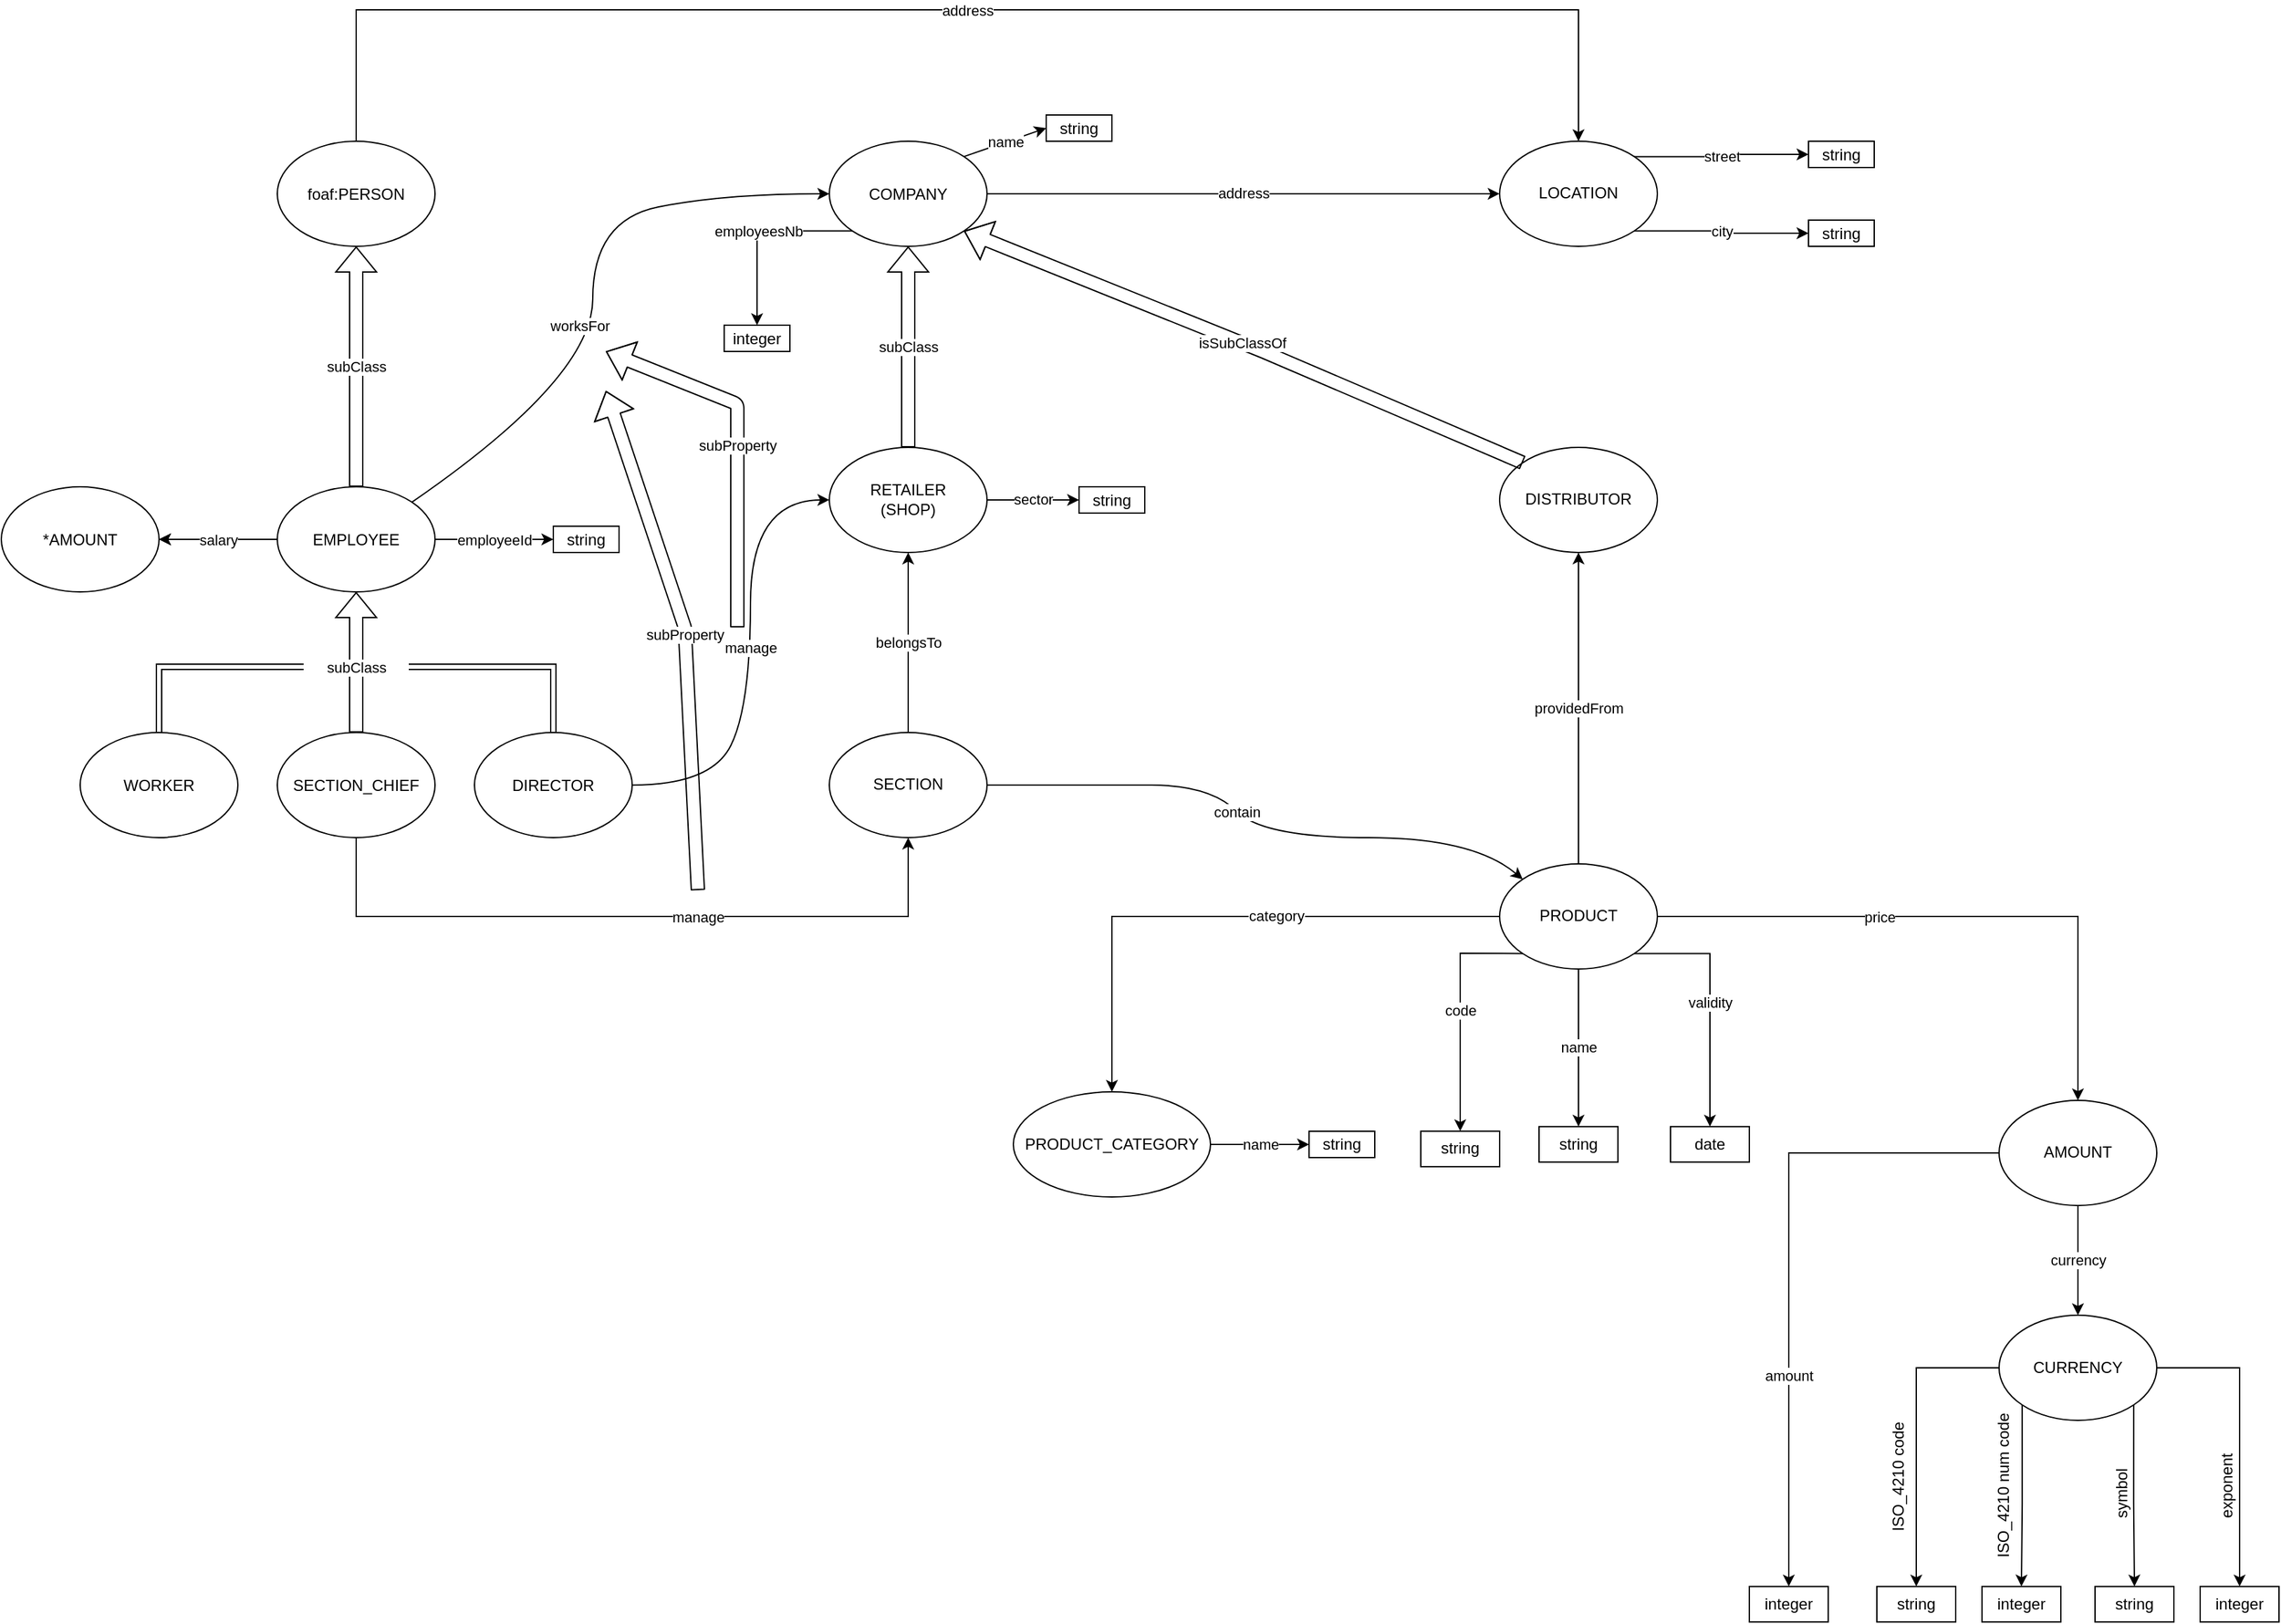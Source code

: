 <mxfile version="12.1.3" type="device" pages="1"><diagram id="4mFEf-nqtAmhGqppDOy1" name="Page-1"><mxGraphModel dx="11671" dy="3743" grid="1" gridSize="10" guides="1" tooltips="1" connect="1" arrows="1" fold="1" page="1" pageScale="1" pageWidth="3300" pageHeight="4681" math="0" shadow="0"><root><mxCell id="0"/><mxCell id="1" parent="0"/><mxCell id="S2P612OHjy_wOr1wobDV-154" value="name" style="edgeStyle=orthogonalEdgeStyle;rounded=0;orthogonalLoop=1;jettySize=auto;html=1;exitX=1;exitY=0.5;exitDx=0;exitDy=0;entryX=0;entryY=0.5;entryDx=0;entryDy=0;" parent="1" source="S2P612OHjy_wOr1wobDV-1" target="S2P612OHjy_wOr1wobDV-153" edge="1"><mxGeometry relative="1" as="geometry"/></mxCell><mxCell id="S2P612OHjy_wOr1wobDV-1" value="PRODUCT_CATEGORY" style="ellipse;whiteSpace=wrap;html=1;" parent="1" vertex="1"><mxGeometry x="-1720" y="1301" width="150" height="80" as="geometry"/></mxCell><mxCell id="S2P612OHjy_wOr1wobDV-80" value="price" style="edgeStyle=orthogonalEdgeStyle;rounded=0;orthogonalLoop=1;jettySize=auto;html=1;entryX=0.5;entryY=0;entryDx=0;entryDy=0;" parent="1" source="S2P612OHjy_wOr1wobDV-53" target="S2P612OHjy_wOr1wobDV-54" edge="1"><mxGeometry x="-0.26" relative="1" as="geometry"><mxPoint x="-1" as="offset"/></mxGeometry></mxCell><mxCell id="S2P612OHjy_wOr1wobDV-83" value="category" style="edgeStyle=orthogonalEdgeStyle;rounded=0;orthogonalLoop=1;jettySize=auto;html=1;exitX=0;exitY=0.5;exitDx=0;exitDy=0;" parent="1" source="S2P612OHjy_wOr1wobDV-53" target="S2P612OHjy_wOr1wobDV-1" edge="1"><mxGeometry x="-0.207" relative="1" as="geometry"><mxPoint as="offset"/></mxGeometry></mxCell><mxCell id="S2P612OHjy_wOr1wobDV-88" value="name" style="edgeStyle=orthogonalEdgeStyle;rounded=0;orthogonalLoop=1;jettySize=auto;html=1;exitX=0.5;exitY=1;exitDx=0;exitDy=0;entryX=0.5;entryY=0;entryDx=0;entryDy=0;" parent="1" source="S2P612OHjy_wOr1wobDV-53" target="S2P612OHjy_wOr1wobDV-85" edge="1"><mxGeometry relative="1" as="geometry"/></mxCell><mxCell id="S2P612OHjy_wOr1wobDV-118" value="providedFrom" style="edgeStyle=orthogonalEdgeStyle;rounded=0;orthogonalLoop=1;jettySize=auto;html=1;exitX=0.5;exitY=0;exitDx=0;exitDy=0;entryX=0.5;entryY=1;entryDx=0;entryDy=0;" parent="1" source="S2P612OHjy_wOr1wobDV-53" target="S2P612OHjy_wOr1wobDV-117" edge="1"><mxGeometry relative="1" as="geometry"/></mxCell><mxCell id="S2P612OHjy_wOr1wobDV-188" value="validity" style="edgeStyle=orthogonalEdgeStyle;rounded=0;orthogonalLoop=1;jettySize=auto;html=1;exitX=1;exitY=1;exitDx=0;exitDy=0;entryX=0.5;entryY=0;entryDx=0;entryDy=0;" parent="1" source="S2P612OHjy_wOr1wobDV-53" target="S2P612OHjy_wOr1wobDV-187" edge="1"><mxGeometry relative="1" as="geometry"/></mxCell><mxCell id="S2P612OHjy_wOr1wobDV-203" value="code" style="edgeStyle=none;rounded=0;orthogonalLoop=1;jettySize=auto;html=1;exitX=0;exitY=1;exitDx=0;exitDy=0;entryX=0.5;entryY=0;entryDx=0;entryDy=0;shadow=0;" parent="1" source="S2P612OHjy_wOr1wobDV-53" target="S2P612OHjy_wOr1wobDV-202" edge="1"><mxGeometry relative="1" as="geometry"><Array as="points"><mxPoint x="-1380" y="1195.5"/></Array></mxGeometry></mxCell><mxCell id="S2P612OHjy_wOr1wobDV-53" value="PRODUCT" style="ellipse;whiteSpace=wrap;html=1;" parent="1" vertex="1"><mxGeometry x="-1350" y="1127.487" width="120" height="80" as="geometry"/></mxCell><mxCell id="S2P612OHjy_wOr1wobDV-73" value="amount" style="edgeStyle=orthogonalEdgeStyle;rounded=0;orthogonalLoop=1;jettySize=auto;html=1;exitX=0;exitY=0.5;exitDx=0;exitDy=0;entryX=0.5;entryY=0;entryDx=0;entryDy=0;" parent="1" source="S2P612OHjy_wOr1wobDV-54" target="S2P612OHjy_wOr1wobDV-72" edge="1"><mxGeometry x="0.347" relative="1" as="geometry"><mxPoint as="offset"/></mxGeometry></mxCell><mxCell id="S2P612OHjy_wOr1wobDV-78" value="currency" style="edgeStyle=orthogonalEdgeStyle;rounded=0;orthogonalLoop=1;jettySize=auto;html=1;exitX=0.5;exitY=1;exitDx=0;exitDy=0;entryX=0.5;entryY=0;entryDx=0;entryDy=0;" parent="1" source="S2P612OHjy_wOr1wobDV-54" target="S2P612OHjy_wOr1wobDV-57" edge="1"><mxGeometry relative="1" as="geometry"/></mxCell><mxCell id="S2P612OHjy_wOr1wobDV-54" value="AMOUNT" style="ellipse;whiteSpace=wrap;html=1;" parent="1" vertex="1"><mxGeometry x="-970" y="1307.487" width="120" height="80" as="geometry"/></mxCell><mxCell id="S2P612OHjy_wOr1wobDV-65" style="edgeStyle=orthogonalEdgeStyle;rounded=0;orthogonalLoop=1;jettySize=auto;html=1;exitX=0;exitY=0.5;exitDx=0;exitDy=0;entryX=0.5;entryY=0;entryDx=0;entryDy=0;" parent="1" source="S2P612OHjy_wOr1wobDV-57" target="S2P612OHjy_wOr1wobDV-60" edge="1"><mxGeometry relative="1" as="geometry"/></mxCell><mxCell id="S2P612OHjy_wOr1wobDV-67" style="edgeStyle=orthogonalEdgeStyle;rounded=0;orthogonalLoop=1;jettySize=auto;html=1;exitX=1;exitY=0.5;exitDx=0;exitDy=0;entryX=0.5;entryY=0;entryDx=0;entryDy=0;" parent="1" source="S2P612OHjy_wOr1wobDV-57" target="S2P612OHjy_wOr1wobDV-64" edge="1"><mxGeometry relative="1" as="geometry"/></mxCell><mxCell id="S2P612OHjy_wOr1wobDV-75" style="edgeStyle=orthogonalEdgeStyle;rounded=0;orthogonalLoop=1;jettySize=auto;html=1;exitX=0;exitY=1;exitDx=0;exitDy=0;entryX=0.5;entryY=0;entryDx=0;entryDy=0;" parent="1" source="S2P612OHjy_wOr1wobDV-57" target="S2P612OHjy_wOr1wobDV-61" edge="1"><mxGeometry relative="1" as="geometry"/></mxCell><mxCell id="S2P612OHjy_wOr1wobDV-76" style="edgeStyle=orthogonalEdgeStyle;rounded=0;orthogonalLoop=1;jettySize=auto;html=1;exitX=1;exitY=1;exitDx=0;exitDy=0;entryX=0.5;entryY=0;entryDx=0;entryDy=0;" parent="1" source="S2P612OHjy_wOr1wobDV-57" target="S2P612OHjy_wOr1wobDV-74" edge="1"><mxGeometry relative="1" as="geometry"/></mxCell><mxCell id="S2P612OHjy_wOr1wobDV-57" value="CURRENCY" style="ellipse;whiteSpace=wrap;html=1;" parent="1" vertex="1"><mxGeometry x="-970" y="1470.987" width="120" height="80" as="geometry"/></mxCell><mxCell id="S2P612OHjy_wOr1wobDV-60" value="string" style="rounded=0;whiteSpace=wrap;html=1;" parent="1" vertex="1"><mxGeometry x="-1063" y="1677.429" width="60" height="27" as="geometry"/></mxCell><mxCell id="S2P612OHjy_wOr1wobDV-61" value="integer" style="rounded=0;whiteSpace=wrap;html=1;" parent="1" vertex="1"><mxGeometry x="-983" y="1677.429" width="60" height="27" as="geometry"/></mxCell><mxCell id="S2P612OHjy_wOr1wobDV-64" value="integer" style="rounded=0;whiteSpace=wrap;html=1;" parent="1" vertex="1"><mxGeometry x="-817" y="1677.429" width="60" height="27" as="geometry"/></mxCell><mxCell id="S2P612OHjy_wOr1wobDV-69" value="ISO_4210 code" style="text;html=1;rotation=-90;" parent="1" vertex="1"><mxGeometry x="-1100" y="1567.429" width="110" height="30" as="geometry"/></mxCell><mxCell id="S2P612OHjy_wOr1wobDV-70" value="ISO_4210 num code" style="text;html=1;rotation=-90;" parent="1" vertex="1"><mxGeometry x="-1020" y="1587.429" width="110" height="30" as="geometry"/></mxCell><mxCell id="S2P612OHjy_wOr1wobDV-71" value="symbol" style="text;html=1;rotation=-90;" parent="1" vertex="1"><mxGeometry x="-900" y="1587.429" width="50" height="30" as="geometry"/></mxCell><mxCell id="S2P612OHjy_wOr1wobDV-72" value="integer" style="rounded=0;whiteSpace=wrap;html=1;" parent="1" vertex="1"><mxGeometry x="-1160" y="1677.429" width="60" height="27" as="geometry"/></mxCell><mxCell id="S2P612OHjy_wOr1wobDV-74" value="string" style="rounded=0;whiteSpace=wrap;html=1;" parent="1" vertex="1"><mxGeometry x="-897" y="1677.429" width="60" height="27" as="geometry"/></mxCell><mxCell id="S2P612OHjy_wOr1wobDV-77" value="exponent" style="text;html=1;rotation=-90;" parent="1" vertex="1"><mxGeometry x="-820" y="1587.429" width="50" height="30" as="geometry"/></mxCell><mxCell id="S2P612OHjy_wOr1wobDV-85" value="string" style="rounded=0;whiteSpace=wrap;html=1;" parent="1" vertex="1"><mxGeometry x="-1320" y="1327.429" width="60" height="27" as="geometry"/></mxCell><mxCell id="S2P612OHjy_wOr1wobDV-162" value="subClass" style="edgeStyle=orthogonalEdgeStyle;rounded=0;orthogonalLoop=1;jettySize=auto;html=1;exitX=0.5;exitY=0;exitDx=0;exitDy=0;entryX=0.5;entryY=1;entryDx=0;entryDy=0;shape=flexArrow;" parent="1" source="S2P612OHjy_wOr1wobDV-89" target="S2P612OHjy_wOr1wobDV-160" edge="1"><mxGeometry relative="1" as="geometry"/></mxCell><mxCell id="S2P612OHjy_wOr1wobDV-183" value="sector" style="edgeStyle=orthogonalEdgeStyle;rounded=0;orthogonalLoop=1;jettySize=auto;html=1;exitX=1;exitY=0.5;exitDx=0;exitDy=0;entryX=0;entryY=0.5;entryDx=0;entryDy=0;" parent="1" source="S2P612OHjy_wOr1wobDV-89" target="S2P612OHjy_wOr1wobDV-182" edge="1"><mxGeometry relative="1" as="geometry"/></mxCell><mxCell id="S2P612OHjy_wOr1wobDV-89" value="RETAILER&lt;br&gt;(SHOP)" style="ellipse;whiteSpace=wrap;html=1;" parent="1" vertex="1"><mxGeometry x="-1860" y="810.487" width="120" height="80" as="geometry"/></mxCell><mxCell id="S2P612OHjy_wOr1wobDV-99" value="street" style="edgeStyle=orthogonalEdgeStyle;rounded=0;orthogonalLoop=1;jettySize=auto;html=1;exitX=1;exitY=0;exitDx=0;exitDy=0;entryX=0;entryY=0.5;entryDx=0;entryDy=0;" parent="1" source="S2P612OHjy_wOr1wobDV-101" target="S2P612OHjy_wOr1wobDV-102" edge="1"><mxGeometry relative="1" as="geometry"/></mxCell><mxCell id="S2P612OHjy_wOr1wobDV-100" value="city" style="edgeStyle=orthogonalEdgeStyle;rounded=0;orthogonalLoop=1;jettySize=auto;html=1;exitX=1;exitY=1;exitDx=0;exitDy=0;entryX=0;entryY=0.5;entryDx=0;entryDy=0;" parent="1" source="S2P612OHjy_wOr1wobDV-101" target="S2P612OHjy_wOr1wobDV-103" edge="1"><mxGeometry relative="1" as="geometry"/></mxCell><mxCell id="S2P612OHjy_wOr1wobDV-101" value="LOCATION" style="ellipse;whiteSpace=wrap;html=1;" parent="1" vertex="1"><mxGeometry x="-1350" y="577.487" width="120" height="80" as="geometry"/></mxCell><mxCell id="S2P612OHjy_wOr1wobDV-102" value="string" style="rounded=0;whiteSpace=wrap;html=1;" parent="1" vertex="1"><mxGeometry x="-1115" y="577.5" width="50" height="20" as="geometry"/></mxCell><mxCell id="S2P612OHjy_wOr1wobDV-103" value="string" style="rounded=0;whiteSpace=wrap;html=1;" parent="1" vertex="1"><mxGeometry x="-1115" y="637.5" width="50" height="20" as="geometry"/></mxCell><mxCell id="S2P612OHjy_wOr1wobDV-132" value="belongsTo" style="edgeStyle=orthogonalEdgeStyle;rounded=0;orthogonalLoop=1;jettySize=auto;html=1;exitX=0.5;exitY=0;exitDx=0;exitDy=0;entryX=0.5;entryY=1;entryDx=0;entryDy=0;" parent="1" source="S2P612OHjy_wOr1wobDV-105" target="S2P612OHjy_wOr1wobDV-89" edge="1"><mxGeometry relative="1" as="geometry"/></mxCell><mxCell id="S2P612OHjy_wOr1wobDV-105" value="SECTION" style="ellipse;whiteSpace=wrap;html=1;" parent="1" vertex="1"><mxGeometry x="-1860" y="1027.487" width="120" height="80" as="geometry"/></mxCell><mxCell id="S2P612OHjy_wOr1wobDV-114" value="employeeId" style="edgeStyle=orthogonalEdgeStyle;rounded=0;orthogonalLoop=1;jettySize=auto;html=1;exitX=1;exitY=0.5;exitDx=0;exitDy=0;entryX=0;entryY=0.5;entryDx=0;entryDy=0;" parent="1" source="S2P612OHjy_wOr1wobDV-107" target="S2P612OHjy_wOr1wobDV-113" edge="1"><mxGeometry relative="1" as="geometry"/></mxCell><mxCell id="S2P612OHjy_wOr1wobDV-174" value="" style="edgeStyle=orthogonalEdgeStyle;rounded=0;orthogonalLoop=1;jettySize=auto;html=1;" parent="1" source="S2P612OHjy_wOr1wobDV-107" target="S2P612OHjy_wOr1wobDV-173" edge="1"><mxGeometry relative="1" as="geometry"/></mxCell><mxCell id="S2P612OHjy_wOr1wobDV-175" value="salary" style="edgeStyle=orthogonalEdgeStyle;rounded=0;orthogonalLoop=1;jettySize=auto;html=1;" parent="1" source="S2P612OHjy_wOr1wobDV-107" target="S2P612OHjy_wOr1wobDV-173" edge="1"><mxGeometry relative="1" as="geometry"/></mxCell><mxCell id="S2P612OHjy_wOr1wobDV-197" value="subClass" style="edgeStyle=none;rounded=0;orthogonalLoop=1;jettySize=auto;html=1;exitX=0.5;exitY=0;exitDx=0;exitDy=0;entryX=0.5;entryY=1;entryDx=0;entryDy=0;shadow=0;shape=flexArrow;" parent="1" source="S2P612OHjy_wOr1wobDV-107" target="S2P612OHjy_wOr1wobDV-108" edge="1"><mxGeometry relative="1" as="geometry"/></mxCell><mxCell id="S2P612OHjy_wOr1wobDV-107" value="EMPLOYEE" style="ellipse;whiteSpace=wrap;html=1;" parent="1" vertex="1"><mxGeometry x="-2280" y="840.5" width="120" height="80" as="geometry"/></mxCell><mxCell id="S2P612OHjy_wOr1wobDV-173" value="*AMOUNT" style="ellipse;whiteSpace=wrap;html=1;" parent="1" vertex="1"><mxGeometry x="-2490" y="840.5" width="120" height="80" as="geometry"/></mxCell><mxCell id="S2P612OHjy_wOr1wobDV-179" value="address" style="edgeStyle=orthogonalEdgeStyle;rounded=0;orthogonalLoop=1;jettySize=auto;html=1;exitX=0.5;exitY=0;exitDx=0;exitDy=0;entryX=0.5;entryY=0;entryDx=0;entryDy=0;" parent="1" source="S2P612OHjy_wOr1wobDV-108" target="S2P612OHjy_wOr1wobDV-101" edge="1"><mxGeometry relative="1" as="geometry"><mxPoint x="-1380.0" y="567.5" as="targetPoint"/><Array as="points"><mxPoint x="-2220" y="477.5"/><mxPoint x="-1290" y="477.5"/></Array></mxGeometry></mxCell><mxCell id="S2P612OHjy_wOr1wobDV-108" value="foaf:PERSON" style="ellipse;whiteSpace=wrap;html=1;" parent="1" vertex="1"><mxGeometry x="-2280" y="577.5" width="120" height="80" as="geometry"/></mxCell><mxCell id="S2P612OHjy_wOr1wobDV-113" value="string" style="rounded=0;whiteSpace=wrap;html=1;" parent="1" vertex="1"><mxGeometry x="-2070" y="870.5" width="50" height="20" as="geometry"/></mxCell><mxCell id="S2P612OHjy_wOr1wobDV-117" value="DISTRIBUTOR" style="ellipse;whiteSpace=wrap;html=1;" parent="1" vertex="1"><mxGeometry x="-1350" y="810.441" width="120" height="80" as="geometry"/></mxCell><mxCell id="S2P612OHjy_wOr1wobDV-199" style="edgeStyle=none;shape=link;rounded=0;orthogonalLoop=1;jettySize=auto;html=1;exitX=0.5;exitY=0;exitDx=0;exitDy=0;shadow=0;" parent="1" source="S2P612OHjy_wOr1wobDV-121" edge="1"><mxGeometry relative="1" as="geometry"><mxPoint x="-2180" y="977.5" as="targetPoint"/><Array as="points"><mxPoint x="-2070" y="977.5"/></Array></mxGeometry></mxCell><mxCell id="S2P612OHjy_wOr1wobDV-121" value="DIRECTOR" style="ellipse;whiteSpace=wrap;html=1;" parent="1" vertex="1"><mxGeometry x="-2130" y="1027.5" width="120" height="80" as="geometry"/></mxCell><mxCell id="S2P612OHjy_wOr1wobDV-130" value="subClass" style="edgeStyle=orthogonalEdgeStyle;rounded=0;orthogonalLoop=1;jettySize=auto;html=1;exitX=0.5;exitY=0;exitDx=0;exitDy=0;entryX=0.5;entryY=1;entryDx=0;entryDy=0;shape=flexArrow;" parent="1" source="S2P612OHjy_wOr1wobDV-122" target="S2P612OHjy_wOr1wobDV-107" edge="1"><mxGeometry x="-0.075" relative="1" as="geometry"><mxPoint as="offset"/></mxGeometry></mxCell><mxCell id="S2P612OHjy_wOr1wobDV-176" value="manage" style="edgeStyle=orthogonalEdgeStyle;rounded=0;orthogonalLoop=1;jettySize=auto;html=1;exitX=0.5;exitY=1;exitDx=0;exitDy=0;entryX=0.5;entryY=1;entryDx=0;entryDy=0;" parent="1" source="S2P612OHjy_wOr1wobDV-122" target="S2P612OHjy_wOr1wobDV-105" edge="1"><mxGeometry x="0.184" relative="1" as="geometry"><Array as="points"><mxPoint x="-2220" y="1167.5"/><mxPoint x="-1800" y="1167.5"/></Array><mxPoint as="offset"/></mxGeometry></mxCell><mxCell id="S2P612OHjy_wOr1wobDV-122" value="SECTION_CHIEF" style="ellipse;whiteSpace=wrap;html=1;" parent="1" vertex="1"><mxGeometry x="-2280" y="1027.5" width="120" height="80" as="geometry"/></mxCell><mxCell id="S2P612OHjy_wOr1wobDV-198" style="edgeStyle=none;shape=link;rounded=0;orthogonalLoop=1;jettySize=auto;html=1;exitX=0.5;exitY=0;exitDx=0;exitDy=0;shadow=0;" parent="1" source="S2P612OHjy_wOr1wobDV-123" edge="1"><mxGeometry relative="1" as="geometry"><mxPoint x="-2260" y="977.5" as="targetPoint"/><Array as="points"><mxPoint x="-2370" y="977.5"/></Array></mxGeometry></mxCell><mxCell id="S2P612OHjy_wOr1wobDV-123" value="WORKER" style="ellipse;whiteSpace=wrap;html=1;" parent="1" vertex="1"><mxGeometry x="-2430" y="1027.5" width="120" height="80" as="geometry"/></mxCell><mxCell id="S2P612OHjy_wOr1wobDV-126" value="contain" style="curved=1;endArrow=classic;html=1;entryX=0;entryY=0;entryDx=0;entryDy=0;exitX=1;exitY=0.5;exitDx=0;exitDy=0;" parent="1" source="S2P612OHjy_wOr1wobDV-105" target="S2P612OHjy_wOr1wobDV-53" edge="1"><mxGeometry x="-0.09" width="50" height="50" relative="1" as="geometry"><mxPoint x="-1870" y="1087.5" as="sourcePoint"/><mxPoint x="-1380" y="1137.5" as="targetPoint"/><Array as="points"><mxPoint x="-1660" y="1067.5"/><mxPoint x="-1570" y="1067.5"/><mxPoint x="-1530" y="1107.5"/><mxPoint x="-1370" y="1107.5"/></Array><mxPoint as="offset"/></mxGeometry></mxCell><mxCell id="S2P612OHjy_wOr1wobDV-153" value="string" style="rounded=0;whiteSpace=wrap;html=1;" parent="1" vertex="1"><mxGeometry x="-1495" y="1331" width="50" height="20" as="geometry"/></mxCell><mxCell id="S2P612OHjy_wOr1wobDV-163" value="address" style="edgeStyle=orthogonalEdgeStyle;rounded=0;orthogonalLoop=1;jettySize=auto;html=1;exitX=1;exitY=0.5;exitDx=0;exitDy=0;entryX=0;entryY=0.5;entryDx=0;entryDy=0;" parent="1" source="S2P612OHjy_wOr1wobDV-160" target="S2P612OHjy_wOr1wobDV-101" edge="1"><mxGeometry relative="1" as="geometry"/></mxCell><mxCell id="S2P612OHjy_wOr1wobDV-186" value="employeesNb" style="edgeStyle=orthogonalEdgeStyle;rounded=0;orthogonalLoop=1;jettySize=auto;html=1;exitX=0;exitY=1;exitDx=0;exitDy=0;entryX=0.5;entryY=0;entryDx=0;entryDy=0;" parent="1" source="S2P612OHjy_wOr1wobDV-160" target="S2P612OHjy_wOr1wobDV-185" edge="1"><mxGeometry relative="1" as="geometry"/></mxCell><mxCell id="S2P612OHjy_wOr1wobDV-495" value="name" style="edgeStyle=none;rounded=0;orthogonalLoop=1;jettySize=auto;html=1;exitX=1;exitY=0;exitDx=0;exitDy=0;shadow=0;entryX=0;entryY=0.5;entryDx=0;entryDy=0;" parent="1" source="S2P612OHjy_wOr1wobDV-160" target="S2P612OHjy_wOr1wobDV-496" edge="1"><mxGeometry relative="1" as="geometry"><mxPoint x="-1700" y="567.5" as="targetPoint"/></mxGeometry></mxCell><mxCell id="S2P612OHjy_wOr1wobDV-160" value="COMPANY" style="ellipse;whiteSpace=wrap;html=1;" parent="1" vertex="1"><mxGeometry x="-1860" y="577.5" width="120" height="80" as="geometry"/></mxCell><mxCell id="S2P612OHjy_wOr1wobDV-166" value="isSubClassOf" style="curved=1;endArrow=classic;html=1;entryX=1;entryY=1;entryDx=0;entryDy=0;exitX=0;exitY=0;exitDx=0;exitDy=0;shape=flexArrow;" parent="1" source="S2P612OHjy_wOr1wobDV-117" target="S2P612OHjy_wOr1wobDV-160" edge="1"><mxGeometry x="0.011" width="50" height="50" relative="1" as="geometry"><mxPoint x="-1660" y="895.426" as="sourcePoint"/><mxPoint x="-1610" y="845.426" as="targetPoint"/><Array as="points"><mxPoint x="-1530" y="737.5"/></Array><mxPoint as="offset"/></mxGeometry></mxCell><mxCell id="S2P612OHjy_wOr1wobDV-167" value="worksFor" style="curved=1;endArrow=classic;html=1;entryX=0;entryY=0.5;entryDx=0;entryDy=0;exitX=1;exitY=0;exitDx=0;exitDy=0;" parent="1" source="S2P612OHjy_wOr1wobDV-107" target="S2P612OHjy_wOr1wobDV-160" edge="1"><mxGeometry x="-0.117" y="10" width="50" height="50" relative="1" as="geometry"><mxPoint x="-2050" y="687.5" as="sourcePoint"/><mxPoint x="-2000" y="637.5" as="targetPoint"/><Array as="points"><mxPoint x="-2040" y="757.5"/><mxPoint x="-2040" y="637.5"/><mxPoint x="-1940" y="617.5"/></Array><mxPoint as="offset"/></mxGeometry></mxCell><mxCell id="S2P612OHjy_wOr1wobDV-178" value="manage" style="curved=1;endArrow=classic;html=1;entryX=0;entryY=0.5;entryDx=0;entryDy=0;exitX=1;exitY=0.5;exitDx=0;exitDy=0;" parent="1" source="S2P612OHjy_wOr1wobDV-121" target="S2P612OHjy_wOr1wobDV-89" edge="1"><mxGeometry width="50" height="50" relative="1" as="geometry"><mxPoint x="-1960" y="987.5" as="sourcePoint"/><mxPoint x="-1910" y="937.5" as="targetPoint"/><Array as="points"><mxPoint x="-1950" y="1067.5"/><mxPoint x="-1920" y="1007.5"/><mxPoint x="-1920" y="850.5"/></Array></mxGeometry></mxCell><mxCell id="S2P612OHjy_wOr1wobDV-182" value="string" style="rounded=0;whiteSpace=wrap;html=1;" parent="1" vertex="1"><mxGeometry x="-1670" y="840.5" width="50" height="20" as="geometry"/></mxCell><mxCell id="S2P612OHjy_wOr1wobDV-185" value="integer" style="rounded=0;whiteSpace=wrap;html=1;" parent="1" vertex="1"><mxGeometry x="-1940" y="717.5" width="50" height="20" as="geometry"/></mxCell><mxCell id="S2P612OHjy_wOr1wobDV-187" value="date" style="rounded=0;whiteSpace=wrap;html=1;" parent="1" vertex="1"><mxGeometry x="-1220" y="1327.429" width="60" height="27" as="geometry"/></mxCell><mxCell id="S2P612OHjy_wOr1wobDV-200" value="subProperty" style="endArrow=classic;html=1;shadow=0;shape=flexArrow;" parent="1" edge="1"><mxGeometry width="50" height="50" relative="1" as="geometry"><mxPoint x="-1930" y="947.5" as="sourcePoint"/><mxPoint x="-2030" y="737.5" as="targetPoint"/><Array as="points"><mxPoint x="-1930" y="777.5"/></Array></mxGeometry></mxCell><mxCell id="S2P612OHjy_wOr1wobDV-201" value="subProperty" style="endArrow=classic;html=1;shadow=0;shape=flexArrow;" parent="1" edge="1"><mxGeometry width="50" height="50" relative="1" as="geometry"><mxPoint x="-1960.0" y="1147.5" as="sourcePoint"/><mxPoint x="-2030" y="767.5" as="targetPoint"/><Array as="points"><mxPoint x="-1970" y="947.5"/></Array></mxGeometry></mxCell><mxCell id="S2P612OHjy_wOr1wobDV-202" value="string" style="rounded=0;whiteSpace=wrap;html=1;" parent="1" vertex="1"><mxGeometry x="-1410" y="1330.929" width="60" height="27" as="geometry"/></mxCell><mxCell id="S2P612OHjy_wOr1wobDV-239" value="worksFor" style="edgeStyle=none;rounded=0;orthogonalLoop=1;jettySize=auto;html=1;exitX=1;exitY=0;exitDx=0;exitDy=0;entryX=0;entryY=0;entryDx=0;entryDy=0;shadow=0;" parent="1" edge="1"><mxGeometry relative="1" as="geometry"><mxPoint x="-477.574" y="2251.716" as="sourcePoint"/><Array as="points"><mxPoint x="-440" y="2080"/><mxPoint y="2080"/></Array></mxGeometry></mxCell><mxCell id="S2P612OHjy_wOr1wobDV-241" value="worksFor" style="edgeStyle=none;rounded=0;orthogonalLoop=1;jettySize=auto;html=1;exitX=1;exitY=0;exitDx=0;exitDy=0;entryX=0.5;entryY=0;entryDx=0;entryDy=0;shadow=0;" parent="1" edge="1"><mxGeometry relative="1" as="geometry"><mxPoint x="-627.574" y="2251.716" as="sourcePoint"/><Array as="points"><mxPoint x="-570" y="2040"/><mxPoint x="20" y="2040"/></Array></mxGeometry></mxCell><mxCell id="S2P612OHjy_wOr1wobDV-496" value="string" style="rounded=0;whiteSpace=wrap;html=1;" parent="1" vertex="1"><mxGeometry x="-1695" y="557.5" width="50" height="20" as="geometry"/></mxCell></root></mxGraphModel></diagram></mxfile>